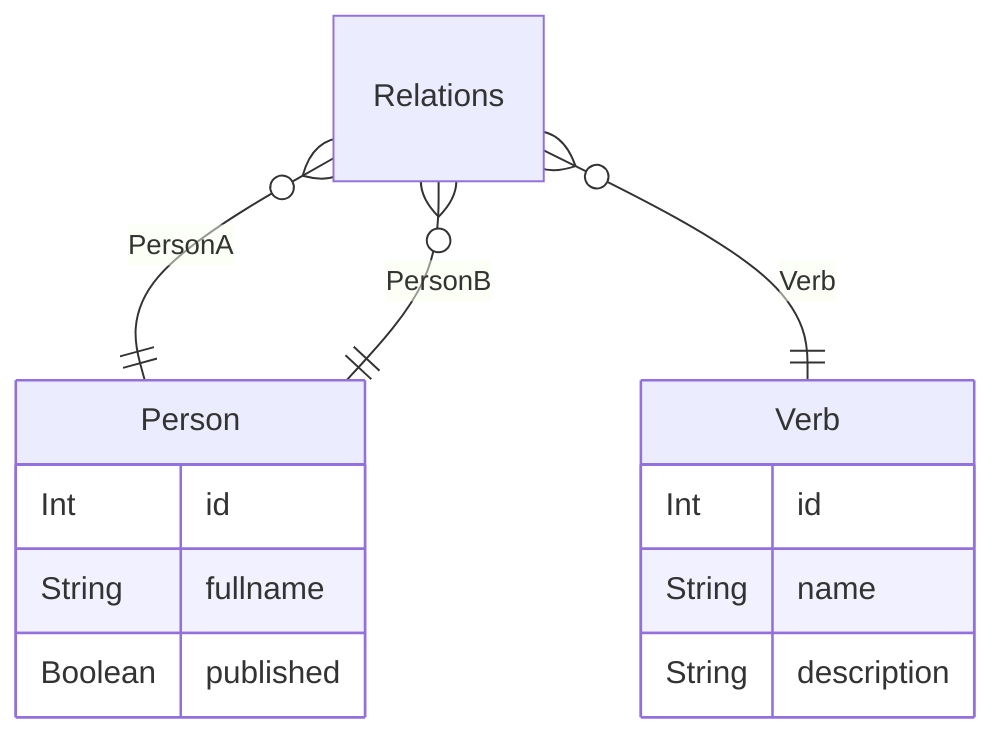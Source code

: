 erDiagram
  Verb {
      Int id
    String name
    String description
    }
  

  Person {
      Int id
    String fullname
    Boolean published
    }
  

  Relations {
  
    }
  
    Relations o{--|| Person : "PersonA"
    Relations o{--|| Person : "PersonB"
    Relations o{--|| Verb : "Verb"